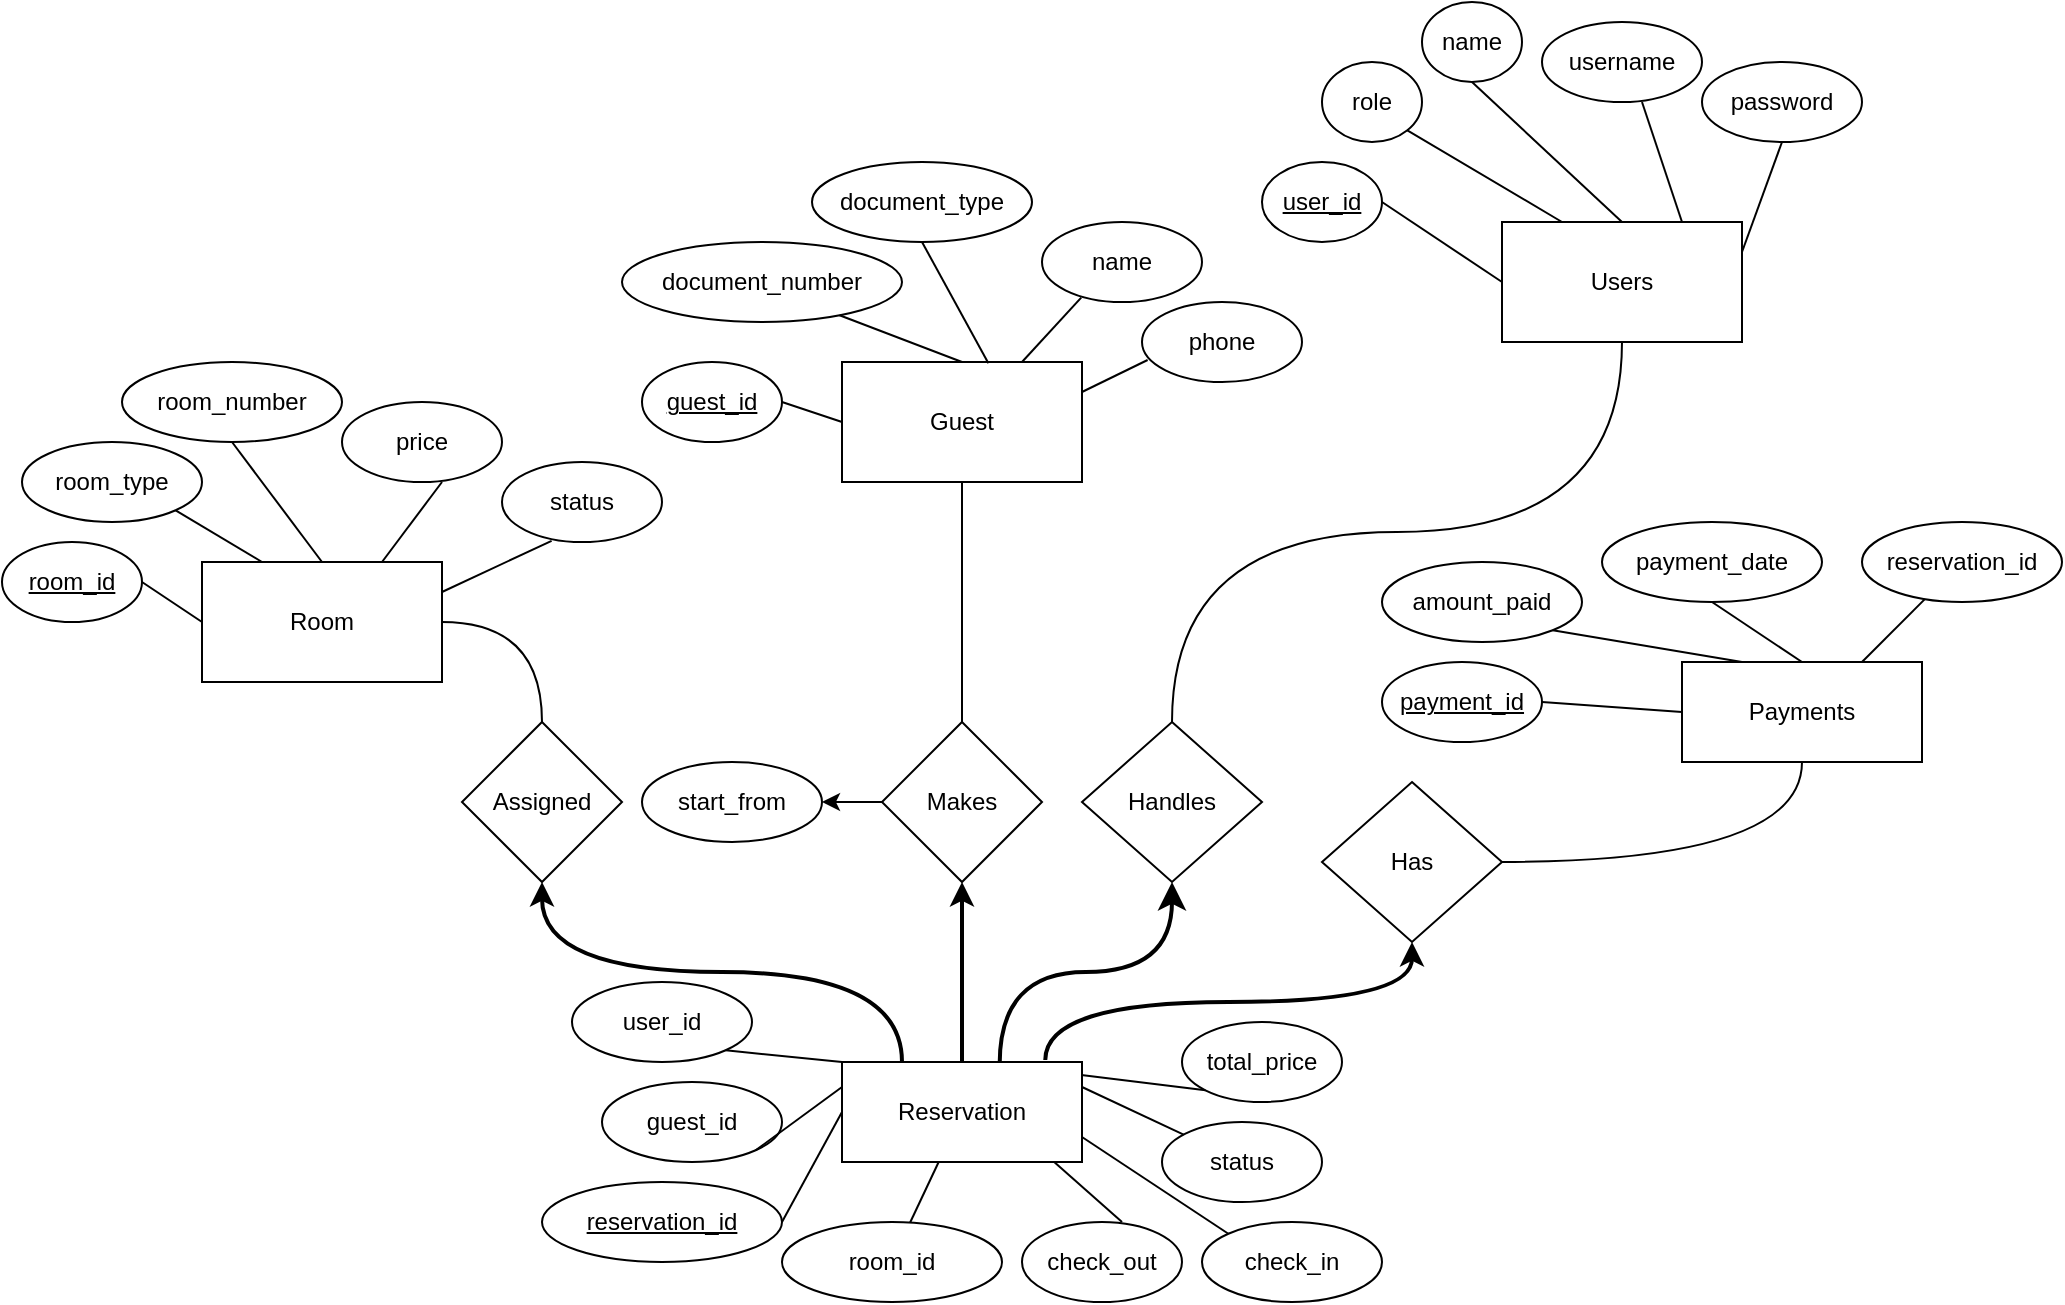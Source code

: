 <mxfile version="26.1.0">
  <diagram name="Page-1" id="Le4XI335XZqRiCwkGQDE">
    <mxGraphModel dx="1500" dy="804" grid="1" gridSize="10" guides="1" tooltips="1" connect="1" arrows="1" fold="1" page="1" pageScale="1" pageWidth="850" pageHeight="1100" math="0" shadow="0">
      <root>
        <mxCell id="0" />
        <mxCell id="1" parent="0" />
        <mxCell id="uFJ8NuCEC3rtq5b0tR9Z-16" style="edgeStyle=orthogonalEdgeStyle;rounded=0;orthogonalLoop=1;jettySize=auto;html=1;exitX=0.5;exitY=1;exitDx=0;exitDy=0;entryX=0.5;entryY=0;entryDx=0;entryDy=0;curved=1;endArrow=none;startFill=0;" parent="1" source="7_Y2e456IkaExxH9OMLO-79" target="uFJ8NuCEC3rtq5b0tR9Z-7" edge="1">
          <mxGeometry relative="1" as="geometry" />
        </mxCell>
        <mxCell id="7_Y2e456IkaExxH9OMLO-79" value="Users" style="rounded=0;whiteSpace=wrap;html=1;" parent="1" vertex="1">
          <mxGeometry x="950" y="410" width="120" height="60" as="geometry" />
        </mxCell>
        <mxCell id="7_Y2e456IkaExxH9OMLO-80" value="user_id" style="ellipse;whiteSpace=wrap;html=1;fontStyle=4" parent="1" vertex="1">
          <mxGeometry x="830" y="380" width="60" height="40" as="geometry" />
        </mxCell>
        <mxCell id="7_Y2e456IkaExxH9OMLO-81" value="name" style="ellipse;whiteSpace=wrap;html=1;fontStyle=0" parent="1" vertex="1">
          <mxGeometry x="910" y="300" width="50" height="40" as="geometry" />
        </mxCell>
        <mxCell id="7_Y2e456IkaExxH9OMLO-82" value="username" style="ellipse;whiteSpace=wrap;html=1;fontStyle=0" parent="1" vertex="1">
          <mxGeometry x="970" y="310" width="80" height="40" as="geometry" />
        </mxCell>
        <mxCell id="7_Y2e456IkaExxH9OMLO-84" value="password" style="ellipse;whiteSpace=wrap;html=1;fontStyle=0" parent="1" vertex="1">
          <mxGeometry x="1050" y="330" width="80" height="40" as="geometry" />
        </mxCell>
        <mxCell id="7_Y2e456IkaExxH9OMLO-85" value="role" style="ellipse;whiteSpace=wrap;html=1;fontStyle=0" parent="1" vertex="1">
          <mxGeometry x="860" y="330" width="50" height="40" as="geometry" />
        </mxCell>
        <mxCell id="7_Y2e456IkaExxH9OMLO-92" value="" style="endArrow=none;html=1;rounded=0;exitX=1;exitY=0.25;exitDx=0;exitDy=0;" parent="1" source="7_Y2e456IkaExxH9OMLO-79" edge="1">
          <mxGeometry width="50" height="50" relative="1" as="geometry">
            <mxPoint x="1040" y="420" as="sourcePoint" />
            <mxPoint x="1090" y="370" as="targetPoint" />
          </mxGeometry>
        </mxCell>
        <mxCell id="7_Y2e456IkaExxH9OMLO-93" value="" style="endArrow=none;html=1;rounded=0;exitX=0.75;exitY=0;exitDx=0;exitDy=0;" parent="1" source="7_Y2e456IkaExxH9OMLO-79" edge="1">
          <mxGeometry width="50" height="50" relative="1" as="geometry">
            <mxPoint x="970" y="375" as="sourcePoint" />
            <mxPoint x="1020" y="350" as="targetPoint" />
          </mxGeometry>
        </mxCell>
        <mxCell id="7_Y2e456IkaExxH9OMLO-94" value="" style="endArrow=none;html=1;rounded=0;exitX=0.5;exitY=1;exitDx=0;exitDy=0;entryX=0.5;entryY=0;entryDx=0;entryDy=0;" parent="1" source="7_Y2e456IkaExxH9OMLO-81" target="7_Y2e456IkaExxH9OMLO-79" edge="1">
          <mxGeometry width="50" height="50" relative="1" as="geometry">
            <mxPoint x="1020" y="390" as="sourcePoint" />
            <mxPoint x="1030" y="360" as="targetPoint" />
          </mxGeometry>
        </mxCell>
        <mxCell id="7_Y2e456IkaExxH9OMLO-95" value="" style="endArrow=none;html=1;rounded=0;exitX=1;exitY=1;exitDx=0;exitDy=0;entryX=0.25;entryY=0;entryDx=0;entryDy=0;" parent="1" source="7_Y2e456IkaExxH9OMLO-85" target="7_Y2e456IkaExxH9OMLO-79" edge="1">
          <mxGeometry width="50" height="50" relative="1" as="geometry">
            <mxPoint x="945" y="350" as="sourcePoint" />
            <mxPoint x="990" y="390" as="targetPoint" />
          </mxGeometry>
        </mxCell>
        <mxCell id="7_Y2e456IkaExxH9OMLO-98" value="" style="endArrow=none;html=1;rounded=0;exitX=1;exitY=0.5;exitDx=0;exitDy=0;entryX=0;entryY=0.5;entryDx=0;entryDy=0;" parent="1" source="7_Y2e456IkaExxH9OMLO-80" target="7_Y2e456IkaExxH9OMLO-79" edge="1">
          <mxGeometry width="50" height="50" relative="1" as="geometry">
            <mxPoint x="913" y="374" as="sourcePoint" />
            <mxPoint x="960" y="390" as="targetPoint" />
          </mxGeometry>
        </mxCell>
        <mxCell id="uFJ8NuCEC3rtq5b0tR9Z-15" style="edgeStyle=orthogonalEdgeStyle;rounded=0;orthogonalLoop=1;jettySize=auto;html=1;exitX=1;exitY=0.5;exitDx=0;exitDy=0;entryX=0.5;entryY=0;entryDx=0;entryDy=0;curved=1;endArrow=none;startFill=0;" parent="1" source="7_Y2e456IkaExxH9OMLO-99" target="uFJ8NuCEC3rtq5b0tR9Z-4" edge="1">
          <mxGeometry relative="1" as="geometry" />
        </mxCell>
        <mxCell id="7_Y2e456IkaExxH9OMLO-99" value="Room" style="rounded=0;whiteSpace=wrap;html=1;" parent="1" vertex="1">
          <mxGeometry x="300" y="580" width="120" height="60" as="geometry" />
        </mxCell>
        <mxCell id="7_Y2e456IkaExxH9OMLO-100" value="room_id" style="ellipse;whiteSpace=wrap;html=1;fontStyle=4" parent="1" vertex="1">
          <mxGeometry x="200" y="570" width="70" height="40" as="geometry" />
        </mxCell>
        <mxCell id="7_Y2e456IkaExxH9OMLO-101" value="room_number" style="ellipse;whiteSpace=wrap;html=1;fontStyle=0" parent="1" vertex="1">
          <mxGeometry x="260" y="480" width="110" height="40" as="geometry" />
        </mxCell>
        <mxCell id="7_Y2e456IkaExxH9OMLO-102" value="price" style="ellipse;whiteSpace=wrap;html=1;fontStyle=0" parent="1" vertex="1">
          <mxGeometry x="370" y="500" width="80" height="40" as="geometry" />
        </mxCell>
        <mxCell id="7_Y2e456IkaExxH9OMLO-103" value="status" style="ellipse;whiteSpace=wrap;html=1;fontStyle=0" parent="1" vertex="1">
          <mxGeometry x="450" y="530" width="80" height="40" as="geometry" />
        </mxCell>
        <mxCell id="7_Y2e456IkaExxH9OMLO-104" value="room_type" style="ellipse;whiteSpace=wrap;html=1;fontStyle=0" parent="1" vertex="1">
          <mxGeometry x="210" y="520" width="90" height="40" as="geometry" />
        </mxCell>
        <mxCell id="7_Y2e456IkaExxH9OMLO-105" value="" style="endArrow=none;html=1;rounded=0;exitX=1;exitY=0.25;exitDx=0;exitDy=0;entryX=0.31;entryY=0.985;entryDx=0;entryDy=0;entryPerimeter=0;" parent="1" source="7_Y2e456IkaExxH9OMLO-99" target="7_Y2e456IkaExxH9OMLO-103" edge="1">
          <mxGeometry width="50" height="50" relative="1" as="geometry">
            <mxPoint x="440" y="610" as="sourcePoint" />
            <mxPoint x="480" y="560" as="targetPoint" />
          </mxGeometry>
        </mxCell>
        <mxCell id="7_Y2e456IkaExxH9OMLO-106" value="" style="endArrow=none;html=1;rounded=0;exitX=0.75;exitY=0;exitDx=0;exitDy=0;" parent="1" source="7_Y2e456IkaExxH9OMLO-99" edge="1">
          <mxGeometry width="50" height="50" relative="1" as="geometry">
            <mxPoint x="370" y="565" as="sourcePoint" />
            <mxPoint x="420" y="540" as="targetPoint" />
          </mxGeometry>
        </mxCell>
        <mxCell id="7_Y2e456IkaExxH9OMLO-107" value="" style="endArrow=none;html=1;rounded=0;exitX=0.5;exitY=1;exitDx=0;exitDy=0;entryX=0.5;entryY=0;entryDx=0;entryDy=0;" parent="1" source="7_Y2e456IkaExxH9OMLO-101" target="7_Y2e456IkaExxH9OMLO-99" edge="1">
          <mxGeometry width="50" height="50" relative="1" as="geometry">
            <mxPoint x="420" y="580" as="sourcePoint" />
            <mxPoint x="430" y="550" as="targetPoint" />
          </mxGeometry>
        </mxCell>
        <mxCell id="7_Y2e456IkaExxH9OMLO-108" value="" style="endArrow=none;html=1;rounded=0;exitX=1;exitY=1;exitDx=0;exitDy=0;entryX=0.25;entryY=0;entryDx=0;entryDy=0;" parent="1" source="7_Y2e456IkaExxH9OMLO-104" target="7_Y2e456IkaExxH9OMLO-99" edge="1">
          <mxGeometry width="50" height="50" relative="1" as="geometry">
            <mxPoint x="296.715" y="554.188" as="sourcePoint" />
            <mxPoint x="390" y="580" as="targetPoint" />
          </mxGeometry>
        </mxCell>
        <mxCell id="7_Y2e456IkaExxH9OMLO-109" value="" style="endArrow=none;html=1;rounded=0;exitX=1;exitY=0.5;exitDx=0;exitDy=0;entryX=0;entryY=0.5;entryDx=0;entryDy=0;" parent="1" source="7_Y2e456IkaExxH9OMLO-100" target="7_Y2e456IkaExxH9OMLO-99" edge="1">
          <mxGeometry width="50" height="50" relative="1" as="geometry">
            <mxPoint x="313" y="564" as="sourcePoint" />
            <mxPoint x="360" y="580" as="targetPoint" />
          </mxGeometry>
        </mxCell>
        <mxCell id="uFJ8NuCEC3rtq5b0tR9Z-17" style="edgeStyle=orthogonalEdgeStyle;rounded=0;orthogonalLoop=1;jettySize=auto;html=1;exitX=0.5;exitY=1;exitDx=0;exitDy=0;curved=1;endArrow=none;startFill=0;" parent="1" source="7_Y2e456IkaExxH9OMLO-110" target="uFJ8NuCEC3rtq5b0tR9Z-1" edge="1">
          <mxGeometry relative="1" as="geometry" />
        </mxCell>
        <mxCell id="7_Y2e456IkaExxH9OMLO-110" value="Guest" style="rounded=0;whiteSpace=wrap;html=1;" parent="1" vertex="1">
          <mxGeometry x="620" y="480" width="120" height="60" as="geometry" />
        </mxCell>
        <mxCell id="7_Y2e456IkaExxH9OMLO-111" value="guest_id" style="ellipse;whiteSpace=wrap;html=1;fontStyle=4" parent="1" vertex="1">
          <mxGeometry x="520" y="480" width="70" height="40" as="geometry" />
        </mxCell>
        <mxCell id="7_Y2e456IkaExxH9OMLO-112" value="document_number" style="ellipse;whiteSpace=wrap;html=1;fontStyle=0" parent="1" vertex="1">
          <mxGeometry x="510" y="420" width="140" height="40" as="geometry" />
        </mxCell>
        <mxCell id="7_Y2e456IkaExxH9OMLO-113" value="name" style="ellipse;whiteSpace=wrap;html=1;fontStyle=0" parent="1" vertex="1">
          <mxGeometry x="720" y="410" width="80" height="40" as="geometry" />
        </mxCell>
        <mxCell id="7_Y2e456IkaExxH9OMLO-114" value="phone" style="ellipse;whiteSpace=wrap;html=1;fontStyle=0" parent="1" vertex="1">
          <mxGeometry x="770" y="450" width="80" height="40" as="geometry" />
        </mxCell>
        <mxCell id="7_Y2e456IkaExxH9OMLO-116" value="" style="endArrow=none;html=1;rounded=0;exitX=1;exitY=0.25;exitDx=0;exitDy=0;entryX=0.035;entryY=0.725;entryDx=0;entryDy=0;entryPerimeter=0;" parent="1" source="7_Y2e456IkaExxH9OMLO-110" target="7_Y2e456IkaExxH9OMLO-114" edge="1">
          <mxGeometry width="50" height="50" relative="1" as="geometry">
            <mxPoint x="740" y="520" as="sourcePoint" />
            <mxPoint x="790" y="470" as="targetPoint" />
          </mxGeometry>
        </mxCell>
        <mxCell id="7_Y2e456IkaExxH9OMLO-117" value="" style="endArrow=none;html=1;rounded=0;exitX=0.75;exitY=0;exitDx=0;exitDy=0;entryX=0.245;entryY=0.945;entryDx=0;entryDy=0;entryPerimeter=0;" parent="1" source="7_Y2e456IkaExxH9OMLO-110" target="7_Y2e456IkaExxH9OMLO-113" edge="1">
          <mxGeometry width="50" height="50" relative="1" as="geometry">
            <mxPoint x="670" y="475" as="sourcePoint" />
            <mxPoint x="720" y="450" as="targetPoint" />
          </mxGeometry>
        </mxCell>
        <mxCell id="7_Y2e456IkaExxH9OMLO-118" value="" style="endArrow=none;html=1;rounded=0;exitX=0.777;exitY=0.915;exitDx=0;exitDy=0;entryX=0.5;entryY=0;entryDx=0;entryDy=0;exitPerimeter=0;" parent="1" source="7_Y2e456IkaExxH9OMLO-112" target="7_Y2e456IkaExxH9OMLO-110" edge="1">
          <mxGeometry width="50" height="50" relative="1" as="geometry">
            <mxPoint x="720" y="490" as="sourcePoint" />
            <mxPoint x="730" y="460" as="targetPoint" />
          </mxGeometry>
        </mxCell>
        <mxCell id="7_Y2e456IkaExxH9OMLO-120" value="" style="endArrow=none;html=1;rounded=0;exitX=1;exitY=0.5;exitDx=0;exitDy=0;entryX=0;entryY=0.5;entryDx=0;entryDy=0;" parent="1" source="7_Y2e456IkaExxH9OMLO-111" target="7_Y2e456IkaExxH9OMLO-110" edge="1">
          <mxGeometry width="50" height="50" relative="1" as="geometry">
            <mxPoint x="613" y="474" as="sourcePoint" />
            <mxPoint x="660" y="490" as="targetPoint" />
          </mxGeometry>
        </mxCell>
        <mxCell id="7_Y2e456IkaExxH9OMLO-131" value="Payments " style="rounded=0;whiteSpace=wrap;html=1;" parent="1" vertex="1">
          <mxGeometry x="1040" y="630" width="120" height="50" as="geometry" />
        </mxCell>
        <mxCell id="7_Y2e456IkaExxH9OMLO-132" value="payment_id" style="ellipse;whiteSpace=wrap;html=1;fontStyle=4" parent="1" vertex="1">
          <mxGeometry x="890" y="630" width="80" height="40" as="geometry" />
        </mxCell>
        <mxCell id="7_Y2e456IkaExxH9OMLO-133" value="payment_date" style="ellipse;whiteSpace=wrap;html=1;fontStyle=0" parent="1" vertex="1">
          <mxGeometry x="1000" y="560" width="110" height="40" as="geometry" />
        </mxCell>
        <mxCell id="7_Y2e456IkaExxH9OMLO-134" value="reservation_id" style="ellipse;whiteSpace=wrap;html=1;fontStyle=0" parent="1" vertex="1">
          <mxGeometry x="1130" y="560" width="100" height="40" as="geometry" />
        </mxCell>
        <mxCell id="7_Y2e456IkaExxH9OMLO-136" value="amount_paid " style="ellipse;whiteSpace=wrap;html=1;fontStyle=0" parent="1" vertex="1">
          <mxGeometry x="890" y="580" width="100" height="40" as="geometry" />
        </mxCell>
        <mxCell id="7_Y2e456IkaExxH9OMLO-138" value="" style="endArrow=none;html=1;rounded=0;exitX=0.75;exitY=0;exitDx=0;exitDy=0;" parent="1" source="7_Y2e456IkaExxH9OMLO-131" target="7_Y2e456IkaExxH9OMLO-134" edge="1">
          <mxGeometry width="50" height="50" relative="1" as="geometry">
            <mxPoint x="1050" y="615" as="sourcePoint" />
            <mxPoint x="1100" y="590" as="targetPoint" />
          </mxGeometry>
        </mxCell>
        <mxCell id="7_Y2e456IkaExxH9OMLO-139" value="" style="endArrow=none;html=1;rounded=0;exitX=0.5;exitY=1;exitDx=0;exitDy=0;entryX=0.5;entryY=0;entryDx=0;entryDy=0;" parent="1" source="7_Y2e456IkaExxH9OMLO-133" target="7_Y2e456IkaExxH9OMLO-131" edge="1">
          <mxGeometry width="50" height="50" relative="1" as="geometry">
            <mxPoint x="1100" y="630" as="sourcePoint" />
            <mxPoint x="1110" y="600" as="targetPoint" />
          </mxGeometry>
        </mxCell>
        <mxCell id="7_Y2e456IkaExxH9OMLO-140" value="" style="endArrow=none;html=1;rounded=0;exitX=1;exitY=1;exitDx=0;exitDy=0;entryX=0.25;entryY=0;entryDx=0;entryDy=0;" parent="1" source="7_Y2e456IkaExxH9OMLO-136" target="7_Y2e456IkaExxH9OMLO-131" edge="1">
          <mxGeometry width="50" height="50" relative="1" as="geometry">
            <mxPoint x="1025" y="590" as="sourcePoint" />
            <mxPoint x="1070" y="630" as="targetPoint" />
          </mxGeometry>
        </mxCell>
        <mxCell id="7_Y2e456IkaExxH9OMLO-141" value="" style="endArrow=none;html=1;rounded=0;exitX=1;exitY=0.5;exitDx=0;exitDy=0;entryX=0;entryY=0.5;entryDx=0;entryDy=0;" parent="1" source="7_Y2e456IkaExxH9OMLO-132" target="7_Y2e456IkaExxH9OMLO-131" edge="1">
          <mxGeometry width="50" height="50" relative="1" as="geometry">
            <mxPoint x="993" y="614" as="sourcePoint" />
            <mxPoint x="1040" y="630" as="targetPoint" />
          </mxGeometry>
        </mxCell>
        <mxCell id="1fL14fTM2-814Uq3JeYz-1" style="edgeStyle=orthogonalEdgeStyle;rounded=0;orthogonalLoop=1;jettySize=auto;html=1;exitX=0.657;exitY=0.02;exitDx=0;exitDy=0;entryX=0.5;entryY=1;entryDx=0;entryDy=0;curved=1;exitPerimeter=0;endSize=8;strokeColor=default;strokeWidth=2;" edge="1" parent="1" source="7_Y2e456IkaExxH9OMLO-164" target="uFJ8NuCEC3rtq5b0tR9Z-7">
          <mxGeometry relative="1" as="geometry" />
        </mxCell>
        <mxCell id="1fL14fTM2-814Uq3JeYz-2" style="edgeStyle=orthogonalEdgeStyle;rounded=0;orthogonalLoop=1;jettySize=auto;html=1;exitX=0.5;exitY=0;exitDx=0;exitDy=0;entryX=0.5;entryY=1;entryDx=0;entryDy=0;strokeWidth=2;" edge="1" parent="1" source="7_Y2e456IkaExxH9OMLO-164" target="uFJ8NuCEC3rtq5b0tR9Z-1">
          <mxGeometry relative="1" as="geometry" />
        </mxCell>
        <mxCell id="1fL14fTM2-814Uq3JeYz-3" style="edgeStyle=orthogonalEdgeStyle;rounded=0;orthogonalLoop=1;jettySize=auto;html=1;exitX=0.25;exitY=0;exitDx=0;exitDy=0;entryX=0.5;entryY=1;entryDx=0;entryDy=0;curved=1;strokeWidth=2;" edge="1" parent="1" source="7_Y2e456IkaExxH9OMLO-164" target="uFJ8NuCEC3rtq5b0tR9Z-4">
          <mxGeometry relative="1" as="geometry" />
        </mxCell>
        <mxCell id="1fL14fTM2-814Uq3JeYz-9" style="edgeStyle=orthogonalEdgeStyle;rounded=0;orthogonalLoop=1;jettySize=auto;html=1;exitX=0.847;exitY=-0.02;exitDx=0;exitDy=0;curved=1;strokeWidth=2;exitPerimeter=0;" edge="1" parent="1" source="7_Y2e456IkaExxH9OMLO-164" target="uFJ8NuCEC3rtq5b0tR9Z-11">
          <mxGeometry relative="1" as="geometry" />
        </mxCell>
        <mxCell id="7_Y2e456IkaExxH9OMLO-164" value="Reservation" style="rounded=0;whiteSpace=wrap;html=1;" parent="1" vertex="1">
          <mxGeometry x="620" y="830" width="120" height="50" as="geometry" />
        </mxCell>
        <mxCell id="7_Y2e456IkaExxH9OMLO-165" value="reservation_id" style="ellipse;whiteSpace=wrap;html=1;fontStyle=4" parent="1" vertex="1">
          <mxGeometry x="470" y="890" width="120" height="40" as="geometry" />
        </mxCell>
        <mxCell id="7_Y2e456IkaExxH9OMLO-166" value="room_id" style="ellipse;whiteSpace=wrap;html=1;fontStyle=0" parent="1" vertex="1">
          <mxGeometry x="590" y="910" width="110" height="40" as="geometry" />
        </mxCell>
        <mxCell id="7_Y2e456IkaExxH9OMLO-167" value="check_out" style="ellipse;whiteSpace=wrap;html=1;fontStyle=0" parent="1" vertex="1">
          <mxGeometry x="710" y="910" width="80" height="40" as="geometry" />
        </mxCell>
        <mxCell id="7_Y2e456IkaExxH9OMLO-168" value="status" style="ellipse;whiteSpace=wrap;html=1;fontStyle=0" parent="1" vertex="1">
          <mxGeometry x="780" y="860" width="80" height="40" as="geometry" />
        </mxCell>
        <mxCell id="7_Y2e456IkaExxH9OMLO-169" value="guest_id" style="ellipse;whiteSpace=wrap;html=1;fontStyle=0" parent="1" vertex="1">
          <mxGeometry x="500" y="840" width="90" height="40" as="geometry" />
        </mxCell>
        <mxCell id="7_Y2e456IkaExxH9OMLO-170" value="" style="endArrow=none;html=1;rounded=0;exitX=1;exitY=0.25;exitDx=0;exitDy=0;" parent="1" source="7_Y2e456IkaExxH9OMLO-164" target="7_Y2e456IkaExxH9OMLO-168" edge="1">
          <mxGeometry width="50" height="50" relative="1" as="geometry">
            <mxPoint x="740" y="840" as="sourcePoint" />
            <mxPoint x="790" y="790" as="targetPoint" />
          </mxGeometry>
        </mxCell>
        <mxCell id="7_Y2e456IkaExxH9OMLO-171" value="" style="endArrow=none;html=1;rounded=0;exitX=0.883;exitY=0.997;exitDx=0;exitDy=0;exitPerimeter=0;" parent="1" source="7_Y2e456IkaExxH9OMLO-164" edge="1">
          <mxGeometry width="50" height="50" relative="1" as="geometry">
            <mxPoint x="670" y="795" as="sourcePoint" />
            <mxPoint x="760" y="910" as="targetPoint" />
          </mxGeometry>
        </mxCell>
        <mxCell id="7_Y2e456IkaExxH9OMLO-172" value="" style="endArrow=none;html=1;rounded=0;" parent="1" source="7_Y2e456IkaExxH9OMLO-166" target="7_Y2e456IkaExxH9OMLO-164" edge="1">
          <mxGeometry width="50" height="50" relative="1" as="geometry">
            <mxPoint x="720" y="810" as="sourcePoint" />
            <mxPoint x="660" y="890" as="targetPoint" />
          </mxGeometry>
        </mxCell>
        <mxCell id="7_Y2e456IkaExxH9OMLO-173" value="" style="endArrow=none;html=1;rounded=0;exitX=1;exitY=1;exitDx=0;exitDy=0;entryX=0;entryY=0.25;entryDx=0;entryDy=0;" parent="1" source="7_Y2e456IkaExxH9OMLO-169" target="7_Y2e456IkaExxH9OMLO-164" edge="1">
          <mxGeometry width="50" height="50" relative="1" as="geometry">
            <mxPoint x="645" y="770" as="sourcePoint" />
            <mxPoint x="690" y="810" as="targetPoint" />
          </mxGeometry>
        </mxCell>
        <mxCell id="7_Y2e456IkaExxH9OMLO-174" value="" style="endArrow=none;html=1;rounded=0;exitX=1;exitY=0.5;exitDx=0;exitDy=0;entryX=0;entryY=0.5;entryDx=0;entryDy=0;" parent="1" source="7_Y2e456IkaExxH9OMLO-165" target="7_Y2e456IkaExxH9OMLO-164" edge="1">
          <mxGeometry width="50" height="50" relative="1" as="geometry">
            <mxPoint x="613" y="794" as="sourcePoint" />
            <mxPoint x="660" y="810" as="targetPoint" />
          </mxGeometry>
        </mxCell>
        <mxCell id="7_Y2e456IkaExxH9OMLO-175" value="user_id" style="ellipse;whiteSpace=wrap;html=1;fontStyle=0" parent="1" vertex="1">
          <mxGeometry x="485" y="790" width="90" height="40" as="geometry" />
        </mxCell>
        <mxCell id="7_Y2e456IkaExxH9OMLO-176" value="check_in" style="ellipse;whiteSpace=wrap;html=1;fontStyle=0" parent="1" vertex="1">
          <mxGeometry x="800" y="910" width="90" height="40" as="geometry" />
        </mxCell>
        <mxCell id="7_Y2e456IkaExxH9OMLO-177" value="" style="endArrow=none;html=1;rounded=0;exitX=1;exitY=1;exitDx=0;exitDy=0;entryX=0;entryY=0;entryDx=0;entryDy=0;" parent="1" source="7_Y2e456IkaExxH9OMLO-175" target="7_Y2e456IkaExxH9OMLO-164" edge="1">
          <mxGeometry width="50" height="50" relative="1" as="geometry">
            <mxPoint x="587" y="884" as="sourcePoint" />
            <mxPoint x="630" y="855" as="targetPoint" />
          </mxGeometry>
        </mxCell>
        <mxCell id="7_Y2e456IkaExxH9OMLO-178" value="" style="endArrow=none;html=1;rounded=0;exitX=0;exitY=0;exitDx=0;exitDy=0;entryX=1;entryY=0.75;entryDx=0;entryDy=0;" parent="1" source="7_Y2e456IkaExxH9OMLO-176" target="7_Y2e456IkaExxH9OMLO-164" edge="1">
          <mxGeometry width="50" height="50" relative="1" as="geometry">
            <mxPoint x="607" y="834" as="sourcePoint" />
            <mxPoint x="740" y="883" as="targetPoint" />
          </mxGeometry>
        </mxCell>
        <mxCell id="7_Y2e456IkaExxH9OMLO-179" value="total_price" style="ellipse;whiteSpace=wrap;html=1;fontStyle=0" parent="1" vertex="1">
          <mxGeometry x="790" y="810" width="80" height="40" as="geometry" />
        </mxCell>
        <mxCell id="7_Y2e456IkaExxH9OMLO-180" value="" style="endArrow=none;html=1;rounded=0;exitX=0.997;exitY=0.13;exitDx=0;exitDy=0;entryX=0;entryY=1;entryDx=0;entryDy=0;exitPerimeter=0;" parent="1" source="7_Y2e456IkaExxH9OMLO-164" target="7_Y2e456IkaExxH9OMLO-179" edge="1">
          <mxGeometry width="50" height="50" relative="1" as="geometry">
            <mxPoint x="750" y="855" as="sourcePoint" />
            <mxPoint x="800" y="877" as="targetPoint" />
          </mxGeometry>
        </mxCell>
        <mxCell id="1fL14fTM2-814Uq3JeYz-8" style="edgeStyle=orthogonalEdgeStyle;rounded=0;orthogonalLoop=1;jettySize=auto;html=1;exitX=0;exitY=0.5;exitDx=0;exitDy=0;entryX=1;entryY=0.5;entryDx=0;entryDy=0;" edge="1" parent="1" source="uFJ8NuCEC3rtq5b0tR9Z-1" target="1fL14fTM2-814Uq3JeYz-6">
          <mxGeometry relative="1" as="geometry" />
        </mxCell>
        <mxCell id="uFJ8NuCEC3rtq5b0tR9Z-1" value="Makes" style="rhombus;whiteSpace=wrap;html=1;" parent="1" vertex="1">
          <mxGeometry x="640" y="660" width="80" height="80" as="geometry" />
        </mxCell>
        <mxCell id="uFJ8NuCEC3rtq5b0tR9Z-4" value="Assigned" style="rhombus;whiteSpace=wrap;html=1;" parent="1" vertex="1">
          <mxGeometry x="430" y="660" width="80" height="80" as="geometry" />
        </mxCell>
        <mxCell id="uFJ8NuCEC3rtq5b0tR9Z-7" value="Handles" style="rhombus;whiteSpace=wrap;html=1;" parent="1" vertex="1">
          <mxGeometry x="740" y="660" width="90" height="80" as="geometry" />
        </mxCell>
        <mxCell id="uFJ8NuCEC3rtq5b0tR9Z-13" style="edgeStyle=orthogonalEdgeStyle;rounded=0;orthogonalLoop=1;jettySize=auto;html=1;exitX=1;exitY=0.5;exitDx=0;exitDy=0;entryX=0.5;entryY=1;entryDx=0;entryDy=0;curved=1;endArrow=none;startFill=0;" parent="1" source="uFJ8NuCEC3rtq5b0tR9Z-11" target="7_Y2e456IkaExxH9OMLO-131" edge="1">
          <mxGeometry relative="1" as="geometry" />
        </mxCell>
        <mxCell id="uFJ8NuCEC3rtq5b0tR9Z-11" value="Has" style="rhombus;whiteSpace=wrap;html=1;" parent="1" vertex="1">
          <mxGeometry x="860" y="690" width="90" height="80" as="geometry" />
        </mxCell>
        <mxCell id="0br5o0k4zz4KMCKoNXtZ-3" value="document_type" style="ellipse;whiteSpace=wrap;html=1;fontStyle=0" parent="1" vertex="1">
          <mxGeometry x="605" y="380" width="110" height="40" as="geometry" />
        </mxCell>
        <mxCell id="0br5o0k4zz4KMCKoNXtZ-4" style="rounded=0;orthogonalLoop=1;jettySize=auto;html=1;exitX=0.61;exitY=0.01;exitDx=0;exitDy=0;entryX=0.5;entryY=1;entryDx=0;entryDy=0;endArrow=none;startFill=0;exitPerimeter=0;" parent="1" source="7_Y2e456IkaExxH9OMLO-110" target="0br5o0k4zz4KMCKoNXtZ-3" edge="1">
          <mxGeometry relative="1" as="geometry" />
        </mxCell>
        <mxCell id="1fL14fTM2-814Uq3JeYz-6" value="start_from" style="ellipse;whiteSpace=wrap;html=1;fontStyle=0" vertex="1" parent="1">
          <mxGeometry x="520" y="680" width="90" height="40" as="geometry" />
        </mxCell>
      </root>
    </mxGraphModel>
  </diagram>
</mxfile>

